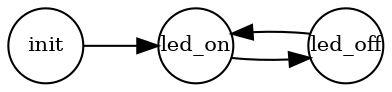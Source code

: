 digraph finite_state_machine {
	rankdir=LR;
	size="8,5"
	node [shape = circle fontsize=10 fixedsize=TRUE];
	init->led_on;
	led_on->led_off;
	led_off->led_on;
}
